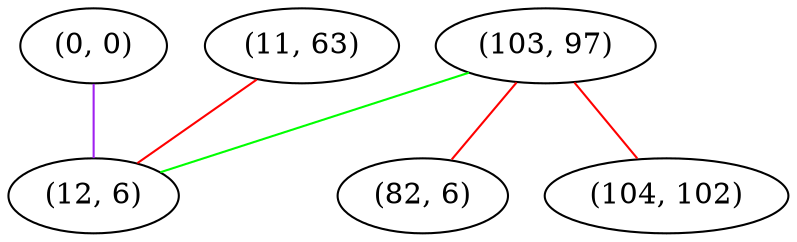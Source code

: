 graph "" {
"(0, 0)";
"(103, 97)";
"(11, 63)";
"(12, 6)";
"(82, 6)";
"(104, 102)";
"(0, 0)" -- "(12, 6)"  [color=purple, key=0, weight=4];
"(103, 97)" -- "(104, 102)"  [color=red, key=0, weight=1];
"(103, 97)" -- "(82, 6)"  [color=red, key=0, weight=1];
"(103, 97)" -- "(12, 6)"  [color=green, key=0, weight=2];
"(11, 63)" -- "(12, 6)"  [color=red, key=0, weight=1];
}

